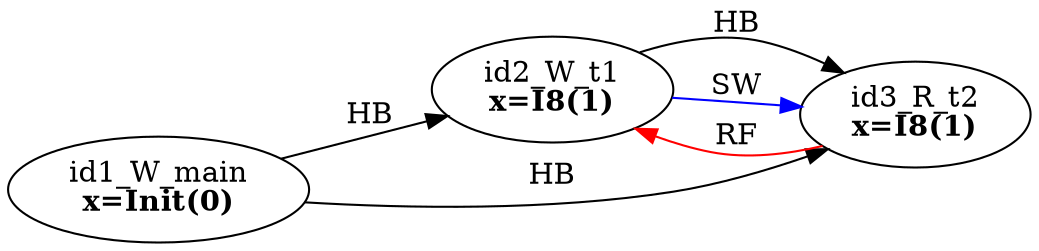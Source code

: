 digraph memory_model {
rankdir=LR;
splines=true; esep=0.5;
id1_W_main -> id2_W_t1 [label = "HB", color="black"];
id1_W_main -> id3_R_t2 [label = "HB", color="black"];
id2_W_t1 -> id3_R_t2 [label = "HB", color="black"];
id3_R_t2 -> id2_W_t1 [label = "RF", color="red"];
id2_W_t1 -> id3_R_t2 [label = "SW", color="blue"];
id1_W_main [label=<id1_W_main<br/><B>x=Init(0)</B>>, pos="2.5,2!"]
id2_W_t1 [label=<id2_W_t1<br/><B>x=I8(1)</B>>, pos="0,0!"]
id3_R_t2 [label=<id3_R_t2<br/><B>x=I8(1)</B>>, pos="5,0!"]
}